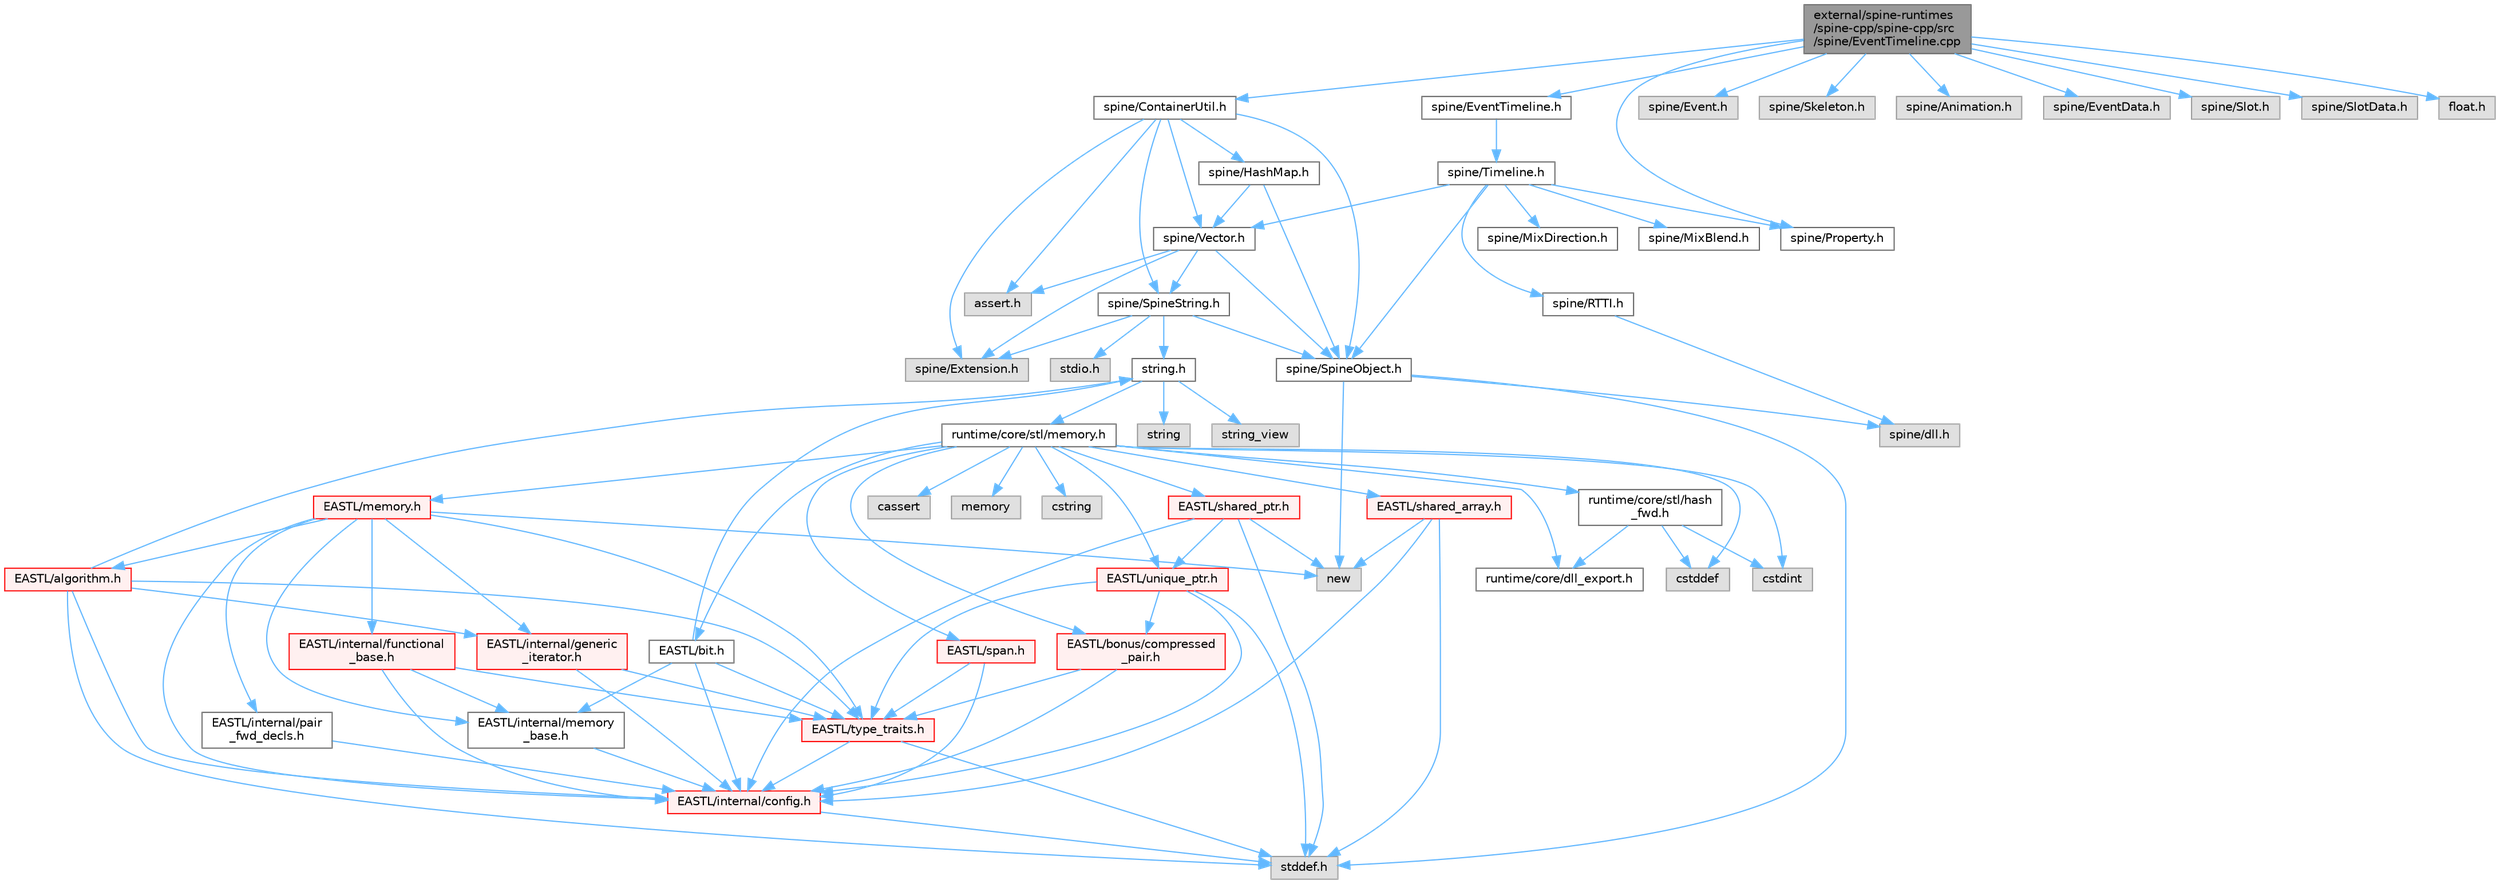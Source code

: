 digraph "external/spine-runtimes/spine-cpp/spine-cpp/src/spine/EventTimeline.cpp"
{
 // LATEX_PDF_SIZE
  bgcolor="transparent";
  edge [fontname=Helvetica,fontsize=10,labelfontname=Helvetica,labelfontsize=10];
  node [fontname=Helvetica,fontsize=10,shape=box,height=0.2,width=0.4];
  Node1 [id="Node000001",label="external/spine-runtimes\l/spine-cpp/spine-cpp/src\l/spine/EventTimeline.cpp",height=0.2,width=0.4,color="gray40", fillcolor="grey60", style="filled", fontcolor="black",tooltip=" "];
  Node1 -> Node2 [id="edge100_Node000001_Node000002",color="steelblue1",style="solid",tooltip=" "];
  Node2 [id="Node000002",label="spine/EventTimeline.h",height=0.2,width=0.4,color="grey40", fillcolor="white", style="filled",URL="$_event_timeline_8h.html",tooltip=" "];
  Node2 -> Node3 [id="edge101_Node000002_Node000003",color="steelblue1",style="solid",tooltip=" "];
  Node3 [id="Node000003",label="spine/Timeline.h",height=0.2,width=0.4,color="grey40", fillcolor="white", style="filled",URL="$_timeline_8h.html",tooltip=" "];
  Node3 -> Node4 [id="edge102_Node000003_Node000004",color="steelblue1",style="solid",tooltip=" "];
  Node4 [id="Node000004",label="spine/RTTI.h",height=0.2,width=0.4,color="grey40", fillcolor="white", style="filled",URL="$_r_t_t_i_8h.html",tooltip=" "];
  Node4 -> Node5 [id="edge103_Node000004_Node000005",color="steelblue1",style="solid",tooltip=" "];
  Node5 [id="Node000005",label="spine/dll.h",height=0.2,width=0.4,color="grey60", fillcolor="#E0E0E0", style="filled",tooltip=" "];
  Node3 -> Node6 [id="edge104_Node000003_Node000006",color="steelblue1",style="solid",tooltip=" "];
  Node6 [id="Node000006",label="spine/Vector.h",height=0.2,width=0.4,color="grey40", fillcolor="white", style="filled",URL="$external_2spine-runtimes_2spine-cpp_2spine-cpp_2include_2spine_2vector_8h.html",tooltip=" "];
  Node6 -> Node7 [id="edge105_Node000006_Node000007",color="steelblue1",style="solid",tooltip=" "];
  Node7 [id="Node000007",label="spine/Extension.h",height=0.2,width=0.4,color="grey60", fillcolor="#E0E0E0", style="filled",tooltip=" "];
  Node6 -> Node8 [id="edge106_Node000006_Node000008",color="steelblue1",style="solid",tooltip=" "];
  Node8 [id="Node000008",label="spine/SpineObject.h",height=0.2,width=0.4,color="grey40", fillcolor="white", style="filled",URL="$_spine_object_8h.html",tooltip=" "];
  Node8 -> Node9 [id="edge107_Node000008_Node000009",color="steelblue1",style="solid",tooltip=" "];
  Node9 [id="Node000009",label="new",height=0.2,width=0.4,color="grey60", fillcolor="#E0E0E0", style="filled",tooltip=" "];
  Node8 -> Node10 [id="edge108_Node000008_Node000010",color="steelblue1",style="solid",tooltip=" "];
  Node10 [id="Node000010",label="stddef.h",height=0.2,width=0.4,color="grey60", fillcolor="#E0E0E0", style="filled",tooltip=" "];
  Node8 -> Node5 [id="edge109_Node000008_Node000005",color="steelblue1",style="solid",tooltip=" "];
  Node6 -> Node11 [id="edge110_Node000006_Node000011",color="steelblue1",style="solid",tooltip=" "];
  Node11 [id="Node000011",label="spine/SpineString.h",height=0.2,width=0.4,color="grey40", fillcolor="white", style="filled",URL="$_spine_string_8h.html",tooltip=" "];
  Node11 -> Node8 [id="edge111_Node000011_Node000008",color="steelblue1",style="solid",tooltip=" "];
  Node11 -> Node7 [id="edge112_Node000011_Node000007",color="steelblue1",style="solid",tooltip=" "];
  Node11 -> Node12 [id="edge113_Node000011_Node000012",color="steelblue1",style="solid",tooltip=" "];
  Node12 [id="Node000012",label="string.h",height=0.2,width=0.4,color="grey40", fillcolor="white", style="filled",URL="$string_8h.html",tooltip=" "];
  Node12 -> Node13 [id="edge114_Node000012_Node000013",color="steelblue1",style="solid",tooltip=" "];
  Node13 [id="Node000013",label="string",height=0.2,width=0.4,color="grey60", fillcolor="#E0E0E0", style="filled",tooltip=" "];
  Node12 -> Node14 [id="edge115_Node000012_Node000014",color="steelblue1",style="solid",tooltip=" "];
  Node14 [id="Node000014",label="string_view",height=0.2,width=0.4,color="grey60", fillcolor="#E0E0E0", style="filled",tooltip=" "];
  Node12 -> Node15 [id="edge116_Node000012_Node000015",color="steelblue1",style="solid",tooltip=" "];
  Node15 [id="Node000015",label="runtime/core/stl/memory.h",height=0.2,width=0.4,color="grey40", fillcolor="white", style="filled",URL="$runtime_2core_2stl_2memory_8h.html",tooltip=" "];
  Node15 -> Node16 [id="edge117_Node000015_Node000016",color="steelblue1",style="solid",tooltip=" "];
  Node16 [id="Node000016",label="cstddef",height=0.2,width=0.4,color="grey60", fillcolor="#E0E0E0", style="filled",tooltip=" "];
  Node15 -> Node17 [id="edge118_Node000015_Node000017",color="steelblue1",style="solid",tooltip=" "];
  Node17 [id="Node000017",label="cstdint",height=0.2,width=0.4,color="grey60", fillcolor="#E0E0E0", style="filled",tooltip=" "];
  Node15 -> Node18 [id="edge119_Node000015_Node000018",color="steelblue1",style="solid",tooltip=" "];
  Node18 [id="Node000018",label="cassert",height=0.2,width=0.4,color="grey60", fillcolor="#E0E0E0", style="filled",tooltip=" "];
  Node15 -> Node19 [id="edge120_Node000015_Node000019",color="steelblue1",style="solid",tooltip=" "];
  Node19 [id="Node000019",label="memory",height=0.2,width=0.4,color="grey60", fillcolor="#E0E0E0", style="filled",tooltip=" "];
  Node15 -> Node20 [id="edge121_Node000015_Node000020",color="steelblue1",style="solid",tooltip=" "];
  Node20 [id="Node000020",label="cstring",height=0.2,width=0.4,color="grey60", fillcolor="#E0E0E0", style="filled",tooltip=" "];
  Node15 -> Node21 [id="edge122_Node000015_Node000021",color="steelblue1",style="solid",tooltip=" "];
  Node21 [id="Node000021",label="EASTL/bit.h",height=0.2,width=0.4,color="grey40", fillcolor="white", style="filled",URL="$bit_8h.html",tooltip=" "];
  Node21 -> Node22 [id="edge123_Node000021_Node000022",color="steelblue1",style="solid",tooltip=" "];
  Node22 [id="Node000022",label="EASTL/internal/config.h",height=0.2,width=0.4,color="red", fillcolor="#FFF0F0", style="filled",URL="$runtime_2_e_a_s_t_l_2include_2_e_a_s_t_l_2internal_2config_8h.html",tooltip=" "];
  Node22 -> Node10 [id="edge124_Node000022_Node000010",color="steelblue1",style="solid",tooltip=" "];
  Node21 -> Node30 [id="edge125_Node000021_Node000030",color="steelblue1",style="solid",tooltip=" "];
  Node30 [id="Node000030",label="EASTL/internal/memory\l_base.h",height=0.2,width=0.4,color="grey40", fillcolor="white", style="filled",URL="$memory__base_8h.html",tooltip=" "];
  Node30 -> Node22 [id="edge126_Node000030_Node000022",color="steelblue1",style="solid",tooltip=" "];
  Node21 -> Node31 [id="edge127_Node000021_Node000031",color="steelblue1",style="solid",tooltip=" "];
  Node31 [id="Node000031",label="EASTL/type_traits.h",height=0.2,width=0.4,color="red", fillcolor="#FFF0F0", style="filled",URL="$_e_a_s_t_l_2include_2_e_a_s_t_l_2type__traits_8h.html",tooltip=" "];
  Node31 -> Node22 [id="edge128_Node000031_Node000022",color="steelblue1",style="solid",tooltip=" "];
  Node31 -> Node10 [id="edge129_Node000031_Node000010",color="steelblue1",style="solid",tooltip=" "];
  Node21 -> Node12 [id="edge130_Node000021_Node000012",color="steelblue1",style="solid",tooltip=" "];
  Node15 -> Node41 [id="edge131_Node000015_Node000041",color="steelblue1",style="solid",tooltip=" "];
  Node41 [id="Node000041",label="EASTL/memory.h",height=0.2,width=0.4,color="red", fillcolor="#FFF0F0", style="filled",URL="$runtime_2_e_a_s_t_l_2include_2_e_a_s_t_l_2memory_8h.html",tooltip=" "];
  Node41 -> Node22 [id="edge132_Node000041_Node000022",color="steelblue1",style="solid",tooltip=" "];
  Node41 -> Node30 [id="edge133_Node000041_Node000030",color="steelblue1",style="solid",tooltip=" "];
  Node41 -> Node42 [id="edge134_Node000041_Node000042",color="steelblue1",style="solid",tooltip=" "];
  Node42 [id="Node000042",label="EASTL/internal/generic\l_iterator.h",height=0.2,width=0.4,color="red", fillcolor="#FFF0F0", style="filled",URL="$generic__iterator_8h.html",tooltip=" "];
  Node42 -> Node22 [id="edge135_Node000042_Node000022",color="steelblue1",style="solid",tooltip=" "];
  Node42 -> Node31 [id="edge136_Node000042_Node000031",color="steelblue1",style="solid",tooltip=" "];
  Node41 -> Node46 [id="edge137_Node000041_Node000046",color="steelblue1",style="solid",tooltip=" "];
  Node46 [id="Node000046",label="EASTL/internal/pair\l_fwd_decls.h",height=0.2,width=0.4,color="grey40", fillcolor="white", style="filled",URL="$pair__fwd__decls_8h.html",tooltip=" "];
  Node46 -> Node22 [id="edge138_Node000046_Node000022",color="steelblue1",style="solid",tooltip=" "];
  Node41 -> Node47 [id="edge139_Node000041_Node000047",color="steelblue1",style="solid",tooltip=" "];
  Node47 [id="Node000047",label="EASTL/internal/functional\l_base.h",height=0.2,width=0.4,color="red", fillcolor="#FFF0F0", style="filled",URL="$functional__base_8h.html",tooltip=" "];
  Node47 -> Node22 [id="edge140_Node000047_Node000022",color="steelblue1",style="solid",tooltip=" "];
  Node47 -> Node30 [id="edge141_Node000047_Node000030",color="steelblue1",style="solid",tooltip=" "];
  Node47 -> Node31 [id="edge142_Node000047_Node000031",color="steelblue1",style="solid",tooltip=" "];
  Node41 -> Node48 [id="edge143_Node000041_Node000048",color="steelblue1",style="solid",tooltip=" "];
  Node48 [id="Node000048",label="EASTL/algorithm.h",height=0.2,width=0.4,color="red", fillcolor="#FFF0F0", style="filled",URL="$_e_a_s_t_l_2include_2_e_a_s_t_l_2algorithm_8h.html",tooltip=" "];
  Node48 -> Node22 [id="edge144_Node000048_Node000022",color="steelblue1",style="solid",tooltip=" "];
  Node48 -> Node31 [id="edge145_Node000048_Node000031",color="steelblue1",style="solid",tooltip=" "];
  Node48 -> Node42 [id="edge146_Node000048_Node000042",color="steelblue1",style="solid",tooltip=" "];
  Node48 -> Node10 [id="edge147_Node000048_Node000010",color="steelblue1",style="solid",tooltip=" "];
  Node48 -> Node12 [id="edge148_Node000048_Node000012",color="steelblue1",style="solid",tooltip=" "];
  Node41 -> Node31 [id="edge149_Node000041_Node000031",color="steelblue1",style="solid",tooltip=" "];
  Node41 -> Node9 [id="edge150_Node000041_Node000009",color="steelblue1",style="solid",tooltip=" "];
  Node15 -> Node68 [id="edge151_Node000015_Node000068",color="steelblue1",style="solid",tooltip=" "];
  Node68 [id="Node000068",label="EASTL/shared_array.h",height=0.2,width=0.4,color="red", fillcolor="#FFF0F0", style="filled",URL="$shared__array_8h.html",tooltip=" "];
  Node68 -> Node22 [id="edge152_Node000068_Node000022",color="steelblue1",style="solid",tooltip=" "];
  Node68 -> Node9 [id="edge153_Node000068_Node000009",color="steelblue1",style="solid",tooltip=" "];
  Node68 -> Node10 [id="edge154_Node000068_Node000010",color="steelblue1",style="solid",tooltip=" "];
  Node15 -> Node71 [id="edge155_Node000015_Node000071",color="steelblue1",style="solid",tooltip=" "];
  Node71 [id="Node000071",label="EASTL/unique_ptr.h",height=0.2,width=0.4,color="red", fillcolor="#FFF0F0", style="filled",URL="$unique__ptr_8h.html",tooltip=" "];
  Node71 -> Node72 [id="edge156_Node000071_Node000072",color="steelblue1",style="solid",tooltip=" "];
  Node72 [id="Node000072",label="EASTL/bonus/compressed\l_pair.h",height=0.2,width=0.4,color="red", fillcolor="#FFF0F0", style="filled",URL="$compressed__pair_8h.html",tooltip=" "];
  Node72 -> Node22 [id="edge157_Node000072_Node000022",color="steelblue1",style="solid",tooltip=" "];
  Node72 -> Node31 [id="edge158_Node000072_Node000031",color="steelblue1",style="solid",tooltip=" "];
  Node71 -> Node22 [id="edge159_Node000071_Node000022",color="steelblue1",style="solid",tooltip=" "];
  Node71 -> Node31 [id="edge160_Node000071_Node000031",color="steelblue1",style="solid",tooltip=" "];
  Node71 -> Node10 [id="edge161_Node000071_Node000010",color="steelblue1",style="solid",tooltip=" "];
  Node15 -> Node74 [id="edge162_Node000015_Node000074",color="steelblue1",style="solid",tooltip=" "];
  Node74 [id="Node000074",label="EASTL/shared_ptr.h",height=0.2,width=0.4,color="red", fillcolor="#FFF0F0", style="filled",URL="$shared__ptr_8h.html",tooltip=" "];
  Node74 -> Node22 [id="edge163_Node000074_Node000022",color="steelblue1",style="solid",tooltip=" "];
  Node74 -> Node71 [id="edge164_Node000074_Node000071",color="steelblue1",style="solid",tooltip=" "];
  Node74 -> Node9 [id="edge165_Node000074_Node000009",color="steelblue1",style="solid",tooltip=" "];
  Node74 -> Node10 [id="edge166_Node000074_Node000010",color="steelblue1",style="solid",tooltip=" "];
  Node15 -> Node154 [id="edge167_Node000015_Node000154",color="steelblue1",style="solid",tooltip=" "];
  Node154 [id="Node000154",label="EASTL/span.h",height=0.2,width=0.4,color="red", fillcolor="#FFF0F0", style="filled",URL="$span_8h.html",tooltip=" "];
  Node154 -> Node22 [id="edge168_Node000154_Node000022",color="steelblue1",style="solid",tooltip=" "];
  Node154 -> Node31 [id="edge169_Node000154_Node000031",color="steelblue1",style="solid",tooltip=" "];
  Node15 -> Node72 [id="edge170_Node000015_Node000072",color="steelblue1",style="solid",tooltip=" "];
  Node15 -> Node157 [id="edge171_Node000015_Node000157",color="steelblue1",style="solid",tooltip=" "];
  Node157 [id="Node000157",label="runtime/core/dll_export.h",height=0.2,width=0.4,color="grey40", fillcolor="white", style="filled",URL="$dll__export_8h.html",tooltip=" "];
  Node15 -> Node158 [id="edge172_Node000015_Node000158",color="steelblue1",style="solid",tooltip=" "];
  Node158 [id="Node000158",label="runtime/core/stl/hash\l_fwd.h",height=0.2,width=0.4,color="grey40", fillcolor="white", style="filled",URL="$hash__fwd_8h.html",tooltip=" "];
  Node158 -> Node16 [id="edge173_Node000158_Node000016",color="steelblue1",style="solid",tooltip=" "];
  Node158 -> Node17 [id="edge174_Node000158_Node000017",color="steelblue1",style="solid",tooltip=" "];
  Node158 -> Node157 [id="edge175_Node000158_Node000157",color="steelblue1",style="solid",tooltip=" "];
  Node11 -> Node159 [id="edge176_Node000011_Node000159",color="steelblue1",style="solid",tooltip=" "];
  Node159 [id="Node000159",label="stdio.h",height=0.2,width=0.4,color="grey60", fillcolor="#E0E0E0", style="filled",tooltip=" "];
  Node6 -> Node160 [id="edge177_Node000006_Node000160",color="steelblue1",style="solid",tooltip=" "];
  Node160 [id="Node000160",label="assert.h",height=0.2,width=0.4,color="grey60", fillcolor="#E0E0E0", style="filled",tooltip=" "];
  Node3 -> Node161 [id="edge178_Node000003_Node000161",color="steelblue1",style="solid",tooltip=" "];
  Node161 [id="Node000161",label="spine/MixBlend.h",height=0.2,width=0.4,color="grey40", fillcolor="white", style="filled",URL="$_mix_blend_8h.html",tooltip=" "];
  Node3 -> Node162 [id="edge179_Node000003_Node000162",color="steelblue1",style="solid",tooltip=" "];
  Node162 [id="Node000162",label="spine/MixDirection.h",height=0.2,width=0.4,color="grey40", fillcolor="white", style="filled",URL="$_mix_direction_8h.html",tooltip=" "];
  Node3 -> Node8 [id="edge180_Node000003_Node000008",color="steelblue1",style="solid",tooltip=" "];
  Node3 -> Node163 [id="edge181_Node000003_Node000163",color="steelblue1",style="solid",tooltip=" "];
  Node163 [id="Node000163",label="spine/Property.h",height=0.2,width=0.4,color="grey40", fillcolor="white", style="filled",URL="$_property_8h.html",tooltip=" "];
  Node1 -> Node164 [id="edge182_Node000001_Node000164",color="steelblue1",style="solid",tooltip=" "];
  Node164 [id="Node000164",label="spine/Event.h",height=0.2,width=0.4,color="grey60", fillcolor="#E0E0E0", style="filled",tooltip=" "];
  Node1 -> Node165 [id="edge183_Node000001_Node000165",color="steelblue1",style="solid",tooltip=" "];
  Node165 [id="Node000165",label="spine/Skeleton.h",height=0.2,width=0.4,color="grey60", fillcolor="#E0E0E0", style="filled",tooltip=" "];
  Node1 -> Node166 [id="edge184_Node000001_Node000166",color="steelblue1",style="solid",tooltip=" "];
  Node166 [id="Node000166",label="spine/Animation.h",height=0.2,width=0.4,color="grey60", fillcolor="#E0E0E0", style="filled",tooltip=" "];
  Node1 -> Node167 [id="edge185_Node000001_Node000167",color="steelblue1",style="solid",tooltip=" "];
  Node167 [id="Node000167",label="spine/ContainerUtil.h",height=0.2,width=0.4,color="grey40", fillcolor="white", style="filled",URL="$_container_util_8h.html",tooltip=" "];
  Node167 -> Node7 [id="edge186_Node000167_Node000007",color="steelblue1",style="solid",tooltip=" "];
  Node167 -> Node6 [id="edge187_Node000167_Node000006",color="steelblue1",style="solid",tooltip=" "];
  Node167 -> Node168 [id="edge188_Node000167_Node000168",color="steelblue1",style="solid",tooltip=" "];
  Node168 [id="Node000168",label="spine/HashMap.h",height=0.2,width=0.4,color="grey40", fillcolor="white", style="filled",URL="$_hash_map_8h.html",tooltip=" "];
  Node168 -> Node6 [id="edge189_Node000168_Node000006",color="steelblue1",style="solid",tooltip=" "];
  Node168 -> Node8 [id="edge190_Node000168_Node000008",color="steelblue1",style="solid",tooltip=" "];
  Node167 -> Node8 [id="edge191_Node000167_Node000008",color="steelblue1",style="solid",tooltip=" "];
  Node167 -> Node11 [id="edge192_Node000167_Node000011",color="steelblue1",style="solid",tooltip=" "];
  Node167 -> Node160 [id="edge193_Node000167_Node000160",color="steelblue1",style="solid",tooltip=" "];
  Node1 -> Node169 [id="edge194_Node000001_Node000169",color="steelblue1",style="solid",tooltip=" "];
  Node169 [id="Node000169",label="spine/EventData.h",height=0.2,width=0.4,color="grey60", fillcolor="#E0E0E0", style="filled",tooltip=" "];
  Node1 -> Node163 [id="edge195_Node000001_Node000163",color="steelblue1",style="solid",tooltip=" "];
  Node1 -> Node170 [id="edge196_Node000001_Node000170",color="steelblue1",style="solid",tooltip=" "];
  Node170 [id="Node000170",label="spine/Slot.h",height=0.2,width=0.4,color="grey60", fillcolor="#E0E0E0", style="filled",tooltip=" "];
  Node1 -> Node171 [id="edge197_Node000001_Node000171",color="steelblue1",style="solid",tooltip=" "];
  Node171 [id="Node000171",label="spine/SlotData.h",height=0.2,width=0.4,color="grey60", fillcolor="#E0E0E0", style="filled",tooltip=" "];
  Node1 -> Node59 [id="edge198_Node000001_Node000059",color="steelblue1",style="solid",tooltip=" "];
  Node59 [id="Node000059",label="float.h",height=0.2,width=0.4,color="grey60", fillcolor="#E0E0E0", style="filled",tooltip=" "];
}
